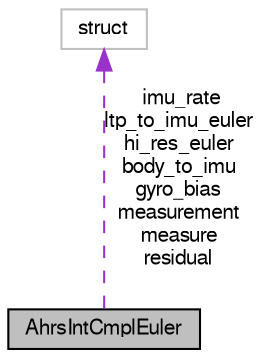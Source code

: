 digraph "AhrsIntCmplEuler"
{
  edge [fontname="FreeSans",fontsize="10",labelfontname="FreeSans",labelfontsize="10"];
  node [fontname="FreeSans",fontsize="10",shape=record];
  Node1 [label="AhrsIntCmplEuler",height=0.2,width=0.4,color="black", fillcolor="grey75", style="filled", fontcolor="black"];
  Node2 -> Node1 [dir="back",color="darkorchid3",fontsize="10",style="dashed",label=" imu_rate\nltp_to_imu_euler\nhi_res_euler\nbody_to_imu\ngyro_bias\nmeasurement\nmeasure\nresidual" ,fontname="FreeSans"];
  Node2 [label="struct",height=0.2,width=0.4,color="grey75", fillcolor="white", style="filled"];
}
